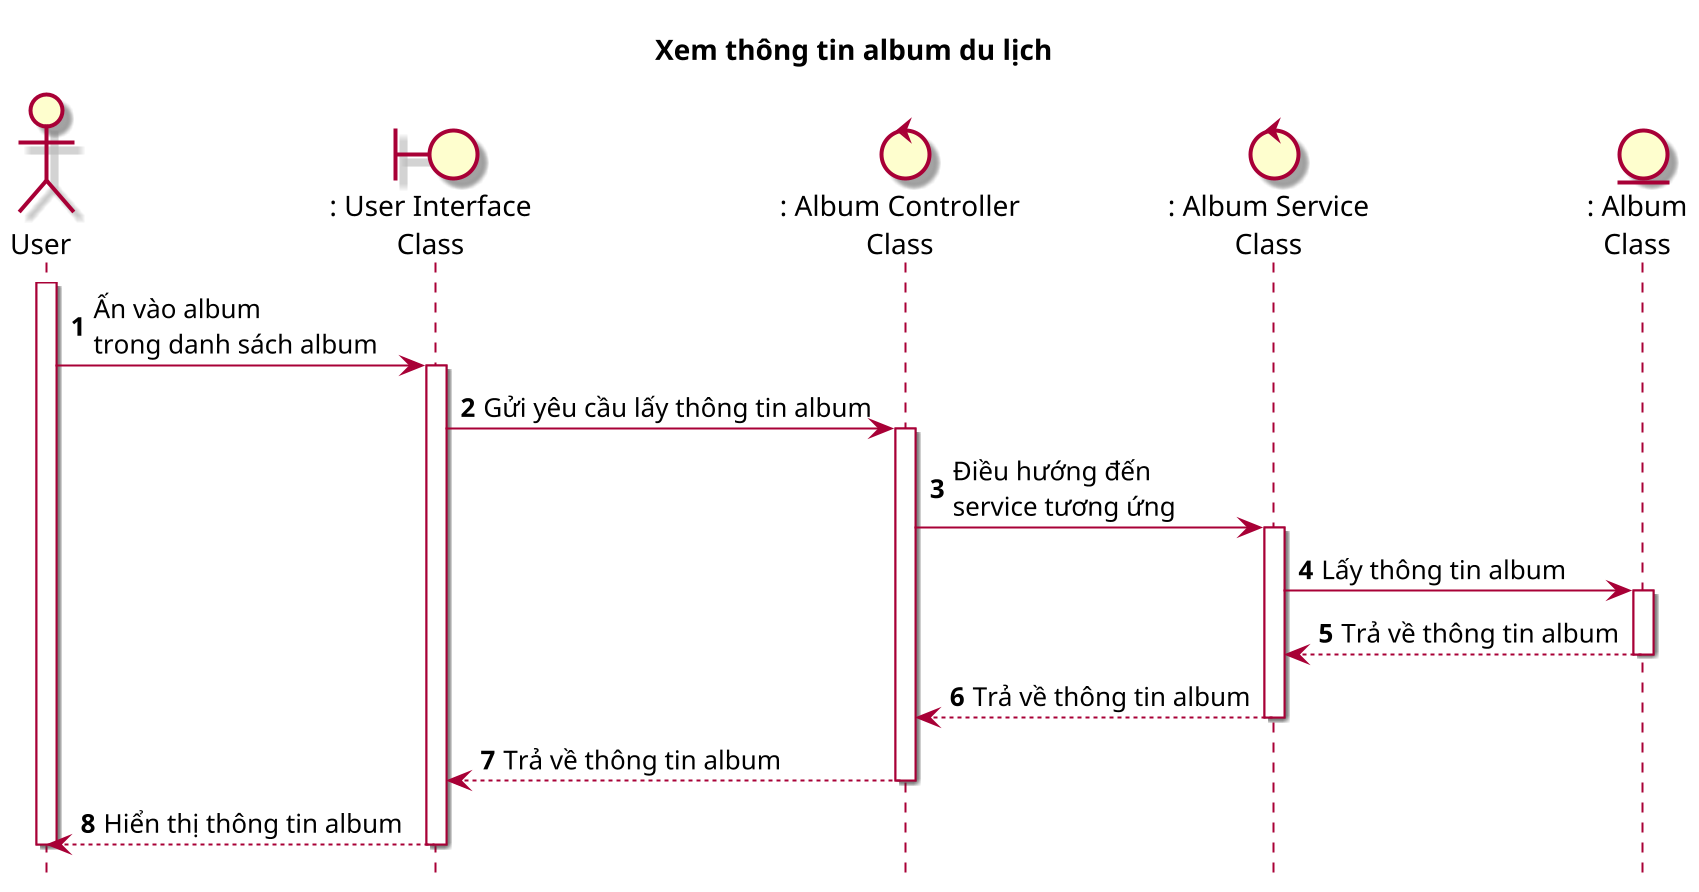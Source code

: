 @startuml XemThongTinAlbumDuLich

title Xem thông tin album du lịch

skin rose
scale 2
hide footbox

actor User as user
boundary ": User Interface\nClass" as ui
control ": Album Controller\nClass" as abc
control ": Album Service\nClass" as abs
entity ": Album\nClass" as ab

autonumber
user++
user -> ui++ : Ấn vào album\ntrong danh sách album
ui -> abc++ : Gửi yêu cầu lấy thông tin album
abc -> abs++ : Điều hướng đến\nservice tương ứng
abs -> ab++ : Lấy thông tin album
ab --> abs-- : Trả về thông tin album
abs --> abc-- : Trả về thông tin album
abc --> ui-- : Trả về thông tin album
ui --> user-- : Hiển thị thông tin album
user--

@enduml


